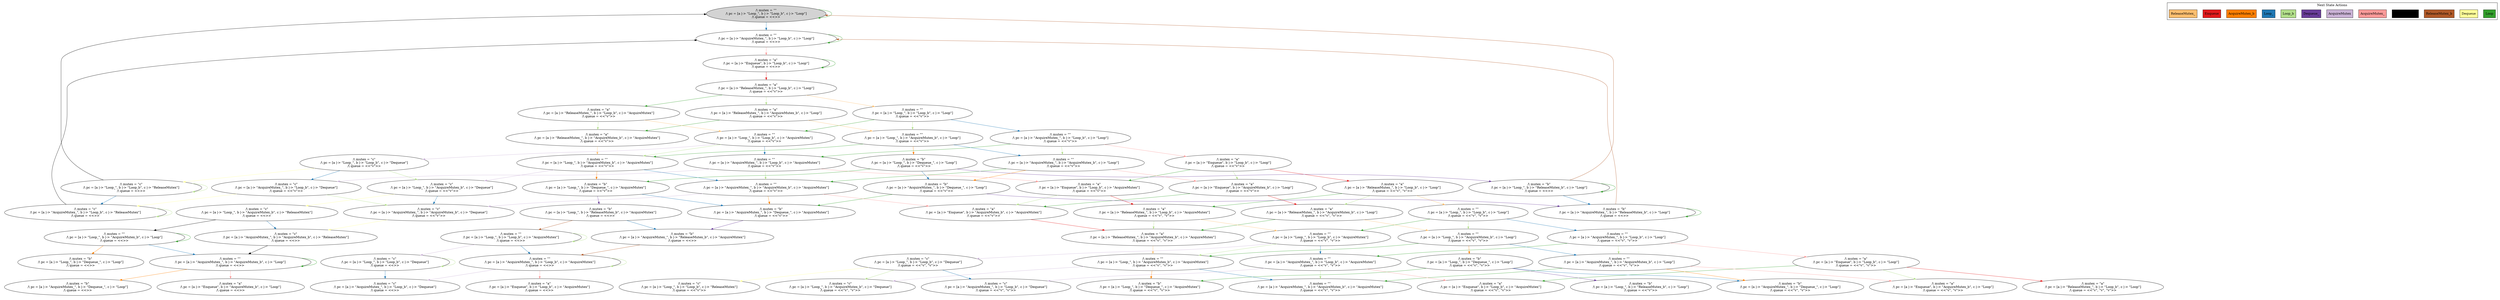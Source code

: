 strict digraph DiskGraph {
edge [colorscheme="paired12"]
nodesep=0.35;
subgraph cluster_graph {
color="white";
-4051805918756993596 [label="/\\ mutex = \"\"\n/\\ pc = [a |-> \"Loop_\", b |-> \"Loop_b\", c |-> \"Loop\"]\n/\\ queue = <<>>",style = filled]
-4051805918756993596 -> 7423152570255695945 [label="",color="2",fontcolor="2"];
7423152570255695945 [label="/\\ mutex = \"\"\n/\\ pc = [a |-> \"AcquireMutex_\", b |-> \"Loop_b\", c |-> \"Loop\"]\n/\\ queue = <<>>"];
-4051805918756993596 -> -4051805918756993596 [label="",color="3",fontcolor="3"];
-4051805918756993596 -> -4051805918756993596 [label="",color="4",fontcolor="4"];
7423152570255695945 -> -7218931444151470923 [label="",color="5",fontcolor="5"];
-7218931444151470923 [label="/\\ mutex = \"a\"\n/\\ pc = [a |-> \"Enqueue\", b |-> \"Loop_b\", c |-> \"Loop\"]\n/\\ queue = <<>>"];
7423152570255695945 -> 7423152570255695945 [label="",color="3",fontcolor="3"];
7423152570255695945 -> 7423152570255695945 [label="",color="4",fontcolor="4"];
-7218931444151470923 -> -9162345354584120901 [label="",color="6",fontcolor="6"];
-9162345354584120901 [label="/\\ mutex = \"a\"\n/\\ pc = [a |-> \"ReleaseMutex_\", b |-> \"Loop_b\", c |-> \"Loop\"]\n/\\ queue = <<\"v\">>"];
-7218931444151470923 -> -7218931444151470923 [label="",color="3",fontcolor="3"];
-7218931444151470923 -> -7218931444151470923 [label="",color="4",fontcolor="4"];
-9162345354584120901 -> -4684448383938224593 [label="",color="7",fontcolor="7"];
-4684448383938224593 [label="/\\ mutex = \"\"\n/\\ pc = [a |-> \"Loop_\", b |-> \"Loop_b\", c |-> \"Loop\"]\n/\\ queue = <<\"v\">>"];
-9162345354584120901 -> 7226052101670271786 [label="",color="3",fontcolor="3"];
7226052101670271786 [label="/\\ mutex = \"a\"\n/\\ pc = [a |-> \"ReleaseMutex_\", b |-> \"AcquireMutex_b\", c |-> \"Loop\"]\n/\\ queue = <<\"v\">>"];
-9162345354584120901 -> 1512662041765271772 [label="",color="4",fontcolor="4"];
1512662041765271772 [label="/\\ mutex = \"a\"\n/\\ pc = [a |-> \"ReleaseMutex_\", b |-> \"Loop_b\", c |-> \"AcquireMutex\"]\n/\\ queue = <<\"v\">>"];
-4684448383938224593 -> -736705707069629188 [label="",color="2",fontcolor="2"];
-736705707069629188 [label="/\\ mutex = \"\"\n/\\ pc = [a |-> \"AcquireMutex_\", b |-> \"Loop_b\", c |-> \"Loop\"]\n/\\ queue = <<\"v\">>"];
-4684448383938224593 -> 8560477589227596578 [label="",color="3",fontcolor="3"];
8560477589227596578 [label="/\\ mutex = \"\"\n/\\ pc = [a |-> \"Loop_\", b |-> \"AcquireMutex_b\", c |-> \"Loop\"]\n/\\ queue = <<\"v\">>"];
-4684448383938224593 -> 466961515342055636 [label="",color="4",fontcolor="4"];
466961515342055636 [label="/\\ mutex = \"\"\n/\\ pc = [a |-> \"Loop_\", b |-> \"Loop_b\", c |-> \"AcquireMutex\"]\n/\\ queue = <<\"v\">>"];
7226052101670271786 -> 8560477589227596578 [label="",color="7",fontcolor="7"];
7226052101670271786 -> -7416915694051133049 [label="",color="4",fontcolor="4"];
-7416915694051133049 [label="/\\ mutex = \"a\"\n/\\ pc = [a |-> \"ReleaseMutex_\", b |-> \"AcquireMutex_b\", c |-> \"AcquireMutex\"]\n/\\ queue = <<\"v\">>"];
1512662041765271772 -> 466961515342055636 [label="",color="7",fontcolor="7"];
1512662041765271772 -> -7416915694051133049 [label="",color="3",fontcolor="3"];
-736705707069629188 -> -3067887290482052688 [label="",color="5",fontcolor="5"];
-3067887290482052688 [label="/\\ mutex = \"a\"\n/\\ pc = [a |-> \"Enqueue\", b |-> \"Loop_b\", c |-> \"Loop\"]\n/\\ queue = <<\"v\">>"];
-736705707069629188 -> -5978391406992952041 [label="",color="3",fontcolor="3"];
-5978391406992952041 [label="/\\ mutex = \"\"\n/\\ pc = [a |-> \"AcquireMutex_\", b |-> \"AcquireMutex_b\", c |-> \"Loop\"]\n/\\ queue = <<\"v\">>"];
-736705707069629188 -> -2468418217819220255 [label="",color="4",fontcolor="4"];
-2468418217819220255 [label="/\\ mutex = \"\"\n/\\ pc = [a |-> \"AcquireMutex_\", b |-> \"Loop_b\", c |-> \"AcquireMutex\"]\n/\\ queue = <<\"v\">>"];
8560477589227596578 -> -5978391406992952041 [label="",color="2",fontcolor="2"];
8560477589227596578 -> 3369480948702630833 [label="",color="8",fontcolor="8"];
3369480948702630833 [label="/\\ mutex = \"b\"\n/\\ pc = [a |-> \"Loop_\", b |-> \"Dequeue_\", c |-> \"Loop\"]\n/\\ queue = <<\"v\">>"];
8560477589227596578 -> 1929089223725598228 [label="",color="4",fontcolor="4"];
1929089223725598228 [label="/\\ mutex = \"\"\n/\\ pc = [a |-> \"Loop_\", b |-> \"AcquireMutex_b\", c |-> \"AcquireMutex\"]\n/\\ queue = <<\"v\">>"];
466961515342055636 -> -2468418217819220255 [label="",color="2",fontcolor="2"];
466961515342055636 -> 1929089223725598228 [label="",color="3",fontcolor="3"];
466961515342055636 -> -4631856029292246379 [label="",color="9",fontcolor="9"];
-4631856029292246379 [label="/\\ mutex = \"c\"\n/\\ pc = [a |-> \"Loop_\", b |-> \"Loop_b\", c |-> \"Dequeue\"]\n/\\ queue = <<\"v\">>"];
-7416915694051133049 -> 1929089223725598228 [label="",color="7",fontcolor="7"];
-3067887290482052688 -> -6613174438570285491 [label="",color="6",fontcolor="6"];
-6613174438570285491 [label="/\\ mutex = \"a\"\n/\\ pc = [a |-> \"ReleaseMutex_\", b |-> \"Loop_b\", c |-> \"Loop\"]\n/\\ queue = <<\"v\", \"v\">>"];
-3067887290482052688 -> -2333547226712482489 [label="",color="3",fontcolor="3"];
-2333547226712482489 [label="/\\ mutex = \"a\"\n/\\ pc = [a |-> \"Enqueue\", b |-> \"AcquireMutex_b\", c |-> \"Loop\"]\n/\\ queue = <<\"v\">>"];
-3067887290482052688 -> -5824415268829135183 [label="",color="4",fontcolor="4"];
-5824415268829135183 [label="/\\ mutex = \"a\"\n/\\ pc = [a |-> \"Enqueue\", b |-> \"Loop_b\", c |-> \"AcquireMutex\"]\n/\\ queue = <<\"v\">>"];
-5978391406992952041 -> -2333547226712482489 [label="",color="5",fontcolor="5"];
-5978391406992952041 -> -8163406315404342495 [label="",color="8",fontcolor="8"];
-8163406315404342495 [label="/\\ mutex = \"b\"\n/\\ pc = [a |-> \"AcquireMutex_\", b |-> \"Dequeue_\", c |-> \"Loop\"]\n/\\ queue = <<\"v\">>"];
-5978391406992952041 -> 3863830189651419402 [label="",color="4",fontcolor="4"];
3863830189651419402 [label="/\\ mutex = \"\"\n/\\ pc = [a |-> \"AcquireMutex_\", b |-> \"AcquireMutex_b\", c |-> \"AcquireMutex\"]\n/\\ queue = <<\"v\">>"];
-2468418217819220255 -> -5824415268829135183 [label="",color="5",fontcolor="5"];
-2468418217819220255 -> 3863830189651419402 [label="",color="3",fontcolor="3"];
-2468418217819220255 -> 6420528409595418184 [label="",color="9",fontcolor="9"];
6420528409595418184 [label="/\\ mutex = \"c\"\n/\\ pc = [a |-> \"AcquireMutex_\", b |-> \"Loop_b\", c |-> \"Dequeue\"]\n/\\ queue = <<\"v\">>"];
3369480948702630833 -> -8163406315404342495 [label="",color="2",fontcolor="2"];
3369480948702630833 -> -6359798768648607018 [label="",color="10",fontcolor="10"];
-6359798768648607018 [label="/\\ mutex = \"b\"\n/\\ pc = [a |-> \"Loop_\", b |-> \"ReleaseMutex_b\", c |-> \"Loop\"]\n/\\ queue = <<>>"];
3369480948702630833 -> 8597860127772590010 [label="",color="4",fontcolor="4"];
8597860127772590010 [label="/\\ mutex = \"b\"\n/\\ pc = [a |-> \"Loop_\", b |-> \"Dequeue_\", c |-> \"AcquireMutex\"]\n/\\ queue = <<\"v\">>"];
1929089223725598228 -> 3863830189651419402 [label="",color="2",fontcolor="2"];
1929089223725598228 -> 8597860127772590010 [label="",color="8",fontcolor="8"];
1929089223725598228 -> -4911328746456566383 [label="",color="9",fontcolor="9"];
-4911328746456566383 [label="/\\ mutex = \"c\"\n/\\ pc = [a |-> \"Loop_\", b |-> \"AcquireMutex_b\", c |-> \"Dequeue\"]\n/\\ queue = <<\"v\">>"];
-4631856029292246379 -> 6420528409595418184 [label="",color="2",fontcolor="2"];
-4631856029292246379 -> -4911328746456566383 [label="",color="3",fontcolor="3"];
-4631856029292246379 -> -5011359057551740310 [label="",color="11",fontcolor="11"];
-5011359057551740310 [label="/\\ mutex = \"c\"\n/\\ pc = [a |-> \"Loop_\", b |-> \"Loop_b\", c |-> \"ReleaseMutex\"]\n/\\ queue = <<>>"];
-6613174438570285491 -> -7251103445358183535 [label="",color="7",fontcolor="7"];
-7251103445358183535 [label="/\\ mutex = \"\"\n/\\ pc = [a |-> \"Loop_\", b |-> \"Loop_b\", c |-> \"Loop\"]\n/\\ queue = <<\"v\", \"v\">>"];
-6613174438570285491 -> 9067351997394222327 [label="",color="3",fontcolor="3"];
9067351997394222327 [label="/\\ mutex = \"a\"\n/\\ pc = [a |-> \"ReleaseMutex_\", b |-> \"AcquireMutex_b\", c |-> \"Loop\"]\n/\\ queue = <<\"v\", \"v\">>"];
-6613174438570285491 -> -8030782841930136456 [label="",color="4",fontcolor="4"];
-8030782841930136456 [label="/\\ mutex = \"a\"\n/\\ pc = [a |-> \"ReleaseMutex_\", b |-> \"Loop_b\", c |-> \"AcquireMutex\"]\n/\\ queue = <<\"v\", \"v\">>"];
-2333547226712482489 -> 9067351997394222327 [label="",color="6",fontcolor="6"];
-2333547226712482489 -> -309681318344668911 [label="",color="4",fontcolor="4"];
-309681318344668911 [label="/\\ mutex = \"a\"\n/\\ pc = [a |-> \"Enqueue\", b |-> \"AcquireMutex_b\", c |-> \"AcquireMutex\"]\n/\\ queue = <<\"v\">>"];
-5824415268829135183 -> -8030782841930136456 [label="",color="6",fontcolor="6"];
-5824415268829135183 -> -309681318344668911 [label="",color="3",fontcolor="3"];
-8163406315404342495 -> -5327413890716010439 [label="",color="10",fontcolor="10"];
-5327413890716010439 [label="/\\ mutex = \"b\"\n/\\ pc = [a |-> \"AcquireMutex_\", b |-> \"ReleaseMutex_b\", c |-> \"Loop\"]\n/\\ queue = <<>>"];
-8163406315404342495 -> 3833740738330266509 [label="",color="4",fontcolor="4"];
3833740738330266509 [label="/\\ mutex = \"b\"\n/\\ pc = [a |-> \"AcquireMutex_\", b |-> \"Dequeue_\", c |-> \"AcquireMutex\"]\n/\\ queue = <<\"v\">>"];
3863830189651419402 -> -309681318344668911 [label="",color="5",fontcolor="5"];
3863830189651419402 -> 3833740738330266509 [label="",color="8",fontcolor="8"];
3863830189651419402 -> -939875563731201584 [label="",color="9",fontcolor="9"];
-939875563731201584 [label="/\\ mutex = \"c\"\n/\\ pc = [a |-> \"AcquireMutex_\", b |-> \"AcquireMutex_b\", c |-> \"Dequeue\"]\n/\\ queue = <<\"v\">>"];
6420528409595418184 -> -939875563731201584 [label="",color="3",fontcolor="3"];
6420528409595418184 -> -2533170481284837665 [label="",color="11",fontcolor="11"];
-2533170481284837665 [label="/\\ mutex = \"c\"\n/\\ pc = [a |-> \"AcquireMutex_\", b |-> \"Loop_b\", c |-> \"ReleaseMutex\"]\n/\\ queue = <<>>"];
-6359798768648607018 -> -5327413890716010439 [label="",color="2",fontcolor="2"];
-6359798768648607018 -> -4051805918756993596 [label="",color="12",fontcolor="12"];
-6359798768648607018 -> -6359798768648607018 [label="",color="4",fontcolor="4"];
8597860127772590010 -> 3833740738330266509 [label="",color="2",fontcolor="2"];
8597860127772590010 -> -6476255977359626078 [label="",color="10",fontcolor="10"];
-6476255977359626078 [label="/\\ mutex = \"b\"\n/\\ pc = [a |-> \"Loop_\", b |-> \"ReleaseMutex_b\", c |-> \"AcquireMutex\"]\n/\\ queue = <<>>"];
-4911328746456566383 -> -939875563731201584 [label="",color="2",fontcolor="2"];
-4911328746456566383 -> -6301134046658850157 [label="",color="11",fontcolor="11"];
-6301134046658850157 [label="/\\ mutex = \"c\"\n/\\ pc = [a |-> \"Loop_\", b |-> \"AcquireMutex_b\", c |-> \"ReleaseMutex\"]\n/\\ queue = <<>>"];
-5011359057551740310 -> -2533170481284837665 [label="",color="2",fontcolor="2"];
-5011359057551740310 -> -5011359057551740310 [label="",color="3",fontcolor="3"];
-5011359057551740310 -> -4051805918756993596 [label="",color="13",fontcolor="13"];
-7251103445358183535 -> -8816856930775738135 [label="",color="2",fontcolor="2"];
-8816856930775738135 [label="/\\ mutex = \"\"\n/\\ pc = [a |-> \"AcquireMutex_\", b |-> \"Loop_b\", c |-> \"Loop\"]\n/\\ queue = <<\"v\", \"v\">>"];
-7251103445358183535 -> 248238841491758345 [label="",color="3",fontcolor="3"];
248238841491758345 [label="/\\ mutex = \"\"\n/\\ pc = [a |-> \"Loop_\", b |-> \"AcquireMutex_b\", c |-> \"Loop\"]\n/\\ queue = <<\"v\", \"v\">>"];
-7251103445358183535 -> -1285580893196540538 [label="",color="4",fontcolor="4"];
-1285580893196540538 [label="/\\ mutex = \"\"\n/\\ pc = [a |-> \"Loop_\", b |-> \"Loop_b\", c |-> \"AcquireMutex\"]\n/\\ queue = <<\"v\", \"v\">>"];
9067351997394222327 -> 248238841491758345 [label="",color="7",fontcolor="7"];
9067351997394222327 -> 4179652419463617741 [label="",color="4",fontcolor="4"];
4179652419463617741 [label="/\\ mutex = \"a\"\n/\\ pc = [a |-> \"ReleaseMutex_\", b |-> \"AcquireMutex_b\", c |-> \"AcquireMutex\"]\n/\\ queue = <<\"v\", \"v\">>"];
-8030782841930136456 -> -1285580893196540538 [label="",color="7",fontcolor="7"];
-8030782841930136456 -> 4179652419463617741 [label="",color="3",fontcolor="3"];
-309681318344668911 -> 4179652419463617741 [label="",color="6",fontcolor="6"];
-5327413890716010439 -> 7423152570255695945 [label="",color="12",fontcolor="12"];
-5327413890716010439 -> -5327413890716010439 [label="",color="4",fontcolor="4"];
3833740738330266509 -> -3315337236308341807 [label="",color="10",fontcolor="10"];
-3315337236308341807 [label="/\\ mutex = \"b\"\n/\\ pc = [a |-> \"AcquireMutex_\", b |-> \"ReleaseMutex_b\", c |-> \"AcquireMutex\"]\n/\\ queue = <<>>"];
-939875563731201584 -> -9102727814741363511 [label="",color="11",fontcolor="11"];
-9102727814741363511 [label="/\\ mutex = \"c\"\n/\\ pc = [a |-> \"AcquireMutex_\", b |-> \"AcquireMutex_b\", c |-> \"ReleaseMutex\"]\n/\\ queue = <<>>"];
-2533170481284837665 -> -2533170481284837665 [label="",color="3",fontcolor="3"];
-2533170481284837665 -> 7423152570255695945 [label="",color="13",fontcolor="13"];
-6476255977359626078 -> -3315337236308341807 [label="",color="2",fontcolor="2"];
-6476255977359626078 -> -143811472484199512 [label="",color="12",fontcolor="12"];
-143811472484199512 [label="/\\ mutex = \"\"\n/\\ pc = [a |-> \"Loop_\", b |-> \"Loop_b\", c |-> \"AcquireMutex\"]\n/\\ queue = <<>>"];
-6301134046658850157 -> -9102727814741363511 [label="",color="2",fontcolor="2"];
-6301134046658850157 -> 5090293241579440185 [label="",color="13",fontcolor="13"];
5090293241579440185 [label="/\\ mutex = \"\"\n/\\ pc = [a |-> \"Loop_\", b |-> \"AcquireMutex_b\", c |-> \"Loop\"]\n/\\ queue = <<>>"];
-8816856930775738135 -> -1732357997179459319 [label="",color="5",fontcolor="5"];
-1732357997179459319 [label="/\\ mutex = \"a\"\n/\\ pc = [a |-> \"Enqueue\", b |-> \"Loop_b\", c |-> \"Loop\"]\n/\\ queue = <<\"v\", \"v\">>"];
-8816856930775738135 -> 3091568654659481319 [label="",color="3",fontcolor="3"];
3091568654659481319 [label="/\\ mutex = \"\"\n/\\ pc = [a |-> \"AcquireMutex_\", b |-> \"AcquireMutex_b\", c |-> \"Loop\"]\n/\\ queue = <<\"v\", \"v\">>"];
-8816856930775738135 -> -4053753841611811224 [label="",color="4",fontcolor="4"];
-4053753841611811224 [label="/\\ mutex = \"\"\n/\\ pc = [a |-> \"AcquireMutex_\", b |-> \"Loop_b\", c |-> \"AcquireMutex\"]\n/\\ queue = <<\"v\", \"v\">>"];
248238841491758345 -> 3091568654659481319 [label="",color="2",fontcolor="2"];
248238841491758345 -> -4645895420182842845 [label="",color="8",fontcolor="8"];
-4645895420182842845 [label="/\\ mutex = \"b\"\n/\\ pc = [a |-> \"Loop_\", b |-> \"Dequeue_\", c |-> \"Loop\"]\n/\\ queue = <<\"v\", \"v\">>"];
248238841491758345 -> -7358092679505974085 [label="",color="4",fontcolor="4"];
-7358092679505974085 [label="/\\ mutex = \"\"\n/\\ pc = [a |-> \"Loop_\", b |-> \"AcquireMutex_b\", c |-> \"AcquireMutex\"]\n/\\ queue = <<\"v\", \"v\">>"];
-1285580893196540538 -> -4053753841611811224 [label="",color="2",fontcolor="2"];
-1285580893196540538 -> -7358092679505974085 [label="",color="3",fontcolor="3"];
-1285580893196540538 -> -7698190228984521982 [label="",color="9",fontcolor="9"];
-7698190228984521982 [label="/\\ mutex = \"c\"\n/\\ pc = [a |-> \"Loop_\", b |-> \"Loop_b\", c |-> \"Dequeue\"]\n/\\ queue = <<\"v\", \"v\">>"];
4179652419463617741 -> -7358092679505974085 [label="",color="7",fontcolor="7"];
-3315337236308341807 -> -1622086049092965149 [label="",color="12",fontcolor="12"];
-1622086049092965149 [label="/\\ mutex = \"\"\n/\\ pc = [a |-> \"AcquireMutex_\", b |-> \"Loop_b\", c |-> \"AcquireMutex\"]\n/\\ queue = <<>>"];
-9102727814741363511 -> 5897604263666546546 [label="",color="13",fontcolor="13"];
5897604263666546546 [label="/\\ mutex = \"\"\n/\\ pc = [a |-> \"AcquireMutex_\", b |-> \"AcquireMutex_b\", c |-> \"Loop\"]\n/\\ queue = <<>>"];
-143811472484199512 -> -1622086049092965149 [label="",color="2",fontcolor="2"];
-143811472484199512 -> -143811472484199512 [label="",color="3",fontcolor="3"];
-143811472484199512 -> 3098067054165871375 [label="",color="9",fontcolor="9"];
3098067054165871375 [label="/\\ mutex = \"c\"\n/\\ pc = [a |-> \"Loop_\", b |-> \"Loop_b\", c |-> \"Dequeue\"]\n/\\ queue = <<>>"];
5090293241579440185 -> 5897604263666546546 [label="",color="2",fontcolor="2"];
5090293241579440185 -> -5090734020193355484 [label="",color="8",fontcolor="8"];
-5090734020193355484 [label="/\\ mutex = \"b\"\n/\\ pc = [a |-> \"Loop_\", b |-> \"Dequeue_\", c |-> \"Loop\"]\n/\\ queue = <<>>"];
5090293241579440185 -> 5090293241579440185 [label="",color="4",fontcolor="4"];
-1732357997179459319 -> 8287196587845865526 [label="",color="6",fontcolor="6"];
8287196587845865526 [label="/\\ mutex = \"a\"\n/\\ pc = [a |-> \"ReleaseMutex_\", b |-> \"Loop_b\", c |-> \"Loop\"]\n/\\ queue = <<\"v\", \"v\", \"v\">>"];
-1732357997179459319 -> -109713774767197167 [label="",color="3",fontcolor="3"];
-109713774767197167 [label="/\\ mutex = \"a\"\n/\\ pc = [a |-> \"Enqueue\", b |-> \"AcquireMutex_b\", c |-> \"Loop\"]\n/\\ queue = <<\"v\", \"v\">>"];
-1732357997179459319 -> 1379067901405236382 [label="",color="4",fontcolor="4"];
1379067901405236382 [label="/\\ mutex = \"a\"\n/\\ pc = [a |-> \"Enqueue\", b |-> \"Loop_b\", c |-> \"AcquireMutex\"]\n/\\ queue = <<\"v\", \"v\">>"];
3091568654659481319 -> -109713774767197167 [label="",color="5",fontcolor="5"];
3091568654659481319 -> 2576508843420166785 [label="",color="8",fontcolor="8"];
2576508843420166785 [label="/\\ mutex = \"b\"\n/\\ pc = [a |-> \"AcquireMutex_\", b |-> \"Dequeue_\", c |-> \"Loop\"]\n/\\ queue = <<\"v\", \"v\">>"];
3091568654659481319 -> -6496011980231500430 [label="",color="4",fontcolor="4"];
-6496011980231500430 [label="/\\ mutex = \"\"\n/\\ pc = [a |-> \"AcquireMutex_\", b |-> \"AcquireMutex_b\", c |-> \"AcquireMutex\"]\n/\\ queue = <<\"v\", \"v\">>"];
-4053753841611811224 -> 1379067901405236382 [label="",color="5",fontcolor="5"];
-4053753841611811224 -> -6496011980231500430 [label="",color="3",fontcolor="3"];
-4053753841611811224 -> 5409500859987063534 [label="",color="9",fontcolor="9"];
5409500859987063534 [label="/\\ mutex = \"c\"\n/\\ pc = [a |-> \"AcquireMutex_\", b |-> \"Loop_b\", c |-> \"Dequeue\"]\n/\\ queue = <<\"v\", \"v\">>"];
-4645895420182842845 -> 2576508843420166785 [label="",color="2",fontcolor="2"];
-4645895420182842845 -> -5694335416886016113 [label="",color="10",fontcolor="10"];
-5694335416886016113 [label="/\\ mutex = \"b\"\n/\\ pc = [a |-> \"Loop_\", b |-> \"ReleaseMutex_b\", c |-> \"Loop\"]\n/\\ queue = <<\"v\">>"];
-4645895420182842845 -> 7743056561029323955 [label="",color="4",fontcolor="4"];
7743056561029323955 [label="/\\ mutex = \"b\"\n/\\ pc = [a |-> \"Loop_\", b |-> \"Dequeue_\", c |-> \"AcquireMutex\"]\n/\\ queue = <<\"v\", \"v\">>"];
-7358092679505974085 -> -6496011980231500430 [label="",color="2",fontcolor="2"];
-7358092679505974085 -> 7743056561029323955 [label="",color="8",fontcolor="8"];
-7358092679505974085 -> 6716445600910498122 [label="",color="9",fontcolor="9"];
6716445600910498122 [label="/\\ mutex = \"c\"\n/\\ pc = [a |-> \"Loop_\", b |-> \"AcquireMutex_b\", c |-> \"Dequeue\"]\n/\\ queue = <<\"v\", \"v\">>"];
-7698190228984521982 -> 5409500859987063534 [label="",color="2",fontcolor="2"];
-7698190228984521982 -> 6716445600910498122 [label="",color="3",fontcolor="3"];
-7698190228984521982 -> 605332840038183663 [label="",color="11",fontcolor="11"];
605332840038183663 [label="/\\ mutex = \"c\"\n/\\ pc = [a |-> \"Loop_\", b |-> \"Loop_b\", c |-> \"ReleaseMutex\"]\n/\\ queue = <<\"v\">>"];
-1622086049092965149 -> -7105946400189610035 [label="",color="5",fontcolor="5"];
-7105946400189610035 [label="/\\ mutex = \"a\"\n/\\ pc = [a |-> \"Enqueue\", b |-> \"Loop_b\", c |-> \"AcquireMutex\"]\n/\\ queue = <<>>"];
-1622086049092965149 -> -1622086049092965149 [label="",color="3",fontcolor="3"];
-1622086049092965149 -> -3411298037295726094 [label="",color="9",fontcolor="9"];
-3411298037295726094 [label="/\\ mutex = \"c\"\n/\\ pc = [a |-> \"AcquireMutex_\", b |-> \"Loop_b\", c |-> \"Dequeue\"]\n/\\ queue = <<>>"];
5897604263666546546 -> 2722379676183272540 [label="",color="5",fontcolor="5"];
2722379676183272540 [label="/\\ mutex = \"a\"\n/\\ pc = [a |-> \"Enqueue\", b |-> \"AcquireMutex_b\", c |-> \"Loop\"]\n/\\ queue = <<>>"];
5897604263666546546 -> -5079306218365873536 [label="",color="8",fontcolor="8"];
-5079306218365873536 [label="/\\ mutex = \"b\"\n/\\ pc = [a |-> \"AcquireMutex_\", b |-> \"Dequeue_\", c |-> \"Loop\"]\n/\\ queue = <<>>"];
5897604263666546546 -> 5897604263666546546 [label="",color="4",fontcolor="4"];
3098067054165871375 -> -3411298037295726094 [label="",color="2",fontcolor="2"];
3098067054165871375 -> 3098067054165871375 [label="",color="3",fontcolor="3"];
3098067054165871375 -> -3411298037295726094 [label="",color="2",fontcolor="2"];
3098067054165871375 -> 3098067054165871375 [label="",color="3",fontcolor="3"];
{rank = same; -4051805918756993596;}
{rank = same; 7423152570255695945;}
{rank = same; -7218931444151470923;}
{rank = same; -9162345354584120901;}
{rank = same; -4684448383938224593;1512662041765271772;7226052101670271786;}
{rank = same; -7416915694051133049;466961515342055636;-736705707069629188;8560477589227596578;}
{rank = same; -5978391406992952041;-2468418217819220255;3369480948702630833;-3067887290482052688;1929089223725598228;-4631856029292246379;}
{rank = same; 8597860127772590010;-5011359057551740310;-6613174438570285491;-5824415268829135183;-8163406315404342495;-2333547226712482489;-6359798768648607018;3863830189651419402;-4911328746456566383;6420528409595418184;}
{rank = same; -5327413890716010439;-6301134046658850157;-309681318344668911;3833740738330266509;9067351997394222327;-6476255977359626078;-939875563731201584;-7251103445358183535;-8030782841930136456;-2533170481284837665;}
{rank = same; -3315337236308341807;-8816856930775738135;248238841491758345;-9102727814741363511;-143811472484199512;4179652419463617741;5090293241579440185;-1285580893196540538;}
{rank = same; -7698190228984521982;5897604263666546546;3098067054165871375;-1732357997179459319;-4053753841611811224;-1622086049092965149;3091568654659481319;-4645895420182842845;-7358092679505974085;}
}
subgraph cluster_legend {graph[style=bold];label = "Next State Actions" style="solid"
node [ labeljust="l",colorscheme="paired12",style=filled,shape=record ]
Loop [label="Loop",fillcolor=4]
Dequeue [label="Dequeue",fillcolor=11]
ReleaseMutex_b [label="ReleaseMutex_b",fillcolor=12]
ReleaseMutex [label="ReleaseMutex",fillcolor=13]
AcquireMutex_ [label="AcquireMutex_",fillcolor=5]
AcquireMutex [label="AcquireMutex",fillcolor=9]
Dequeue_ [label="Dequeue_",fillcolor=10]
Loop_b [label="Loop_b",fillcolor=3]
Loop_ [label="Loop_",fillcolor=2]
AcquireMutex_b [label="AcquireMutex_b",fillcolor=8]
Enqueue [label="Enqueue",fillcolor=6]
ReleaseMutex_ [label="ReleaseMutex_",fillcolor=7]
}}